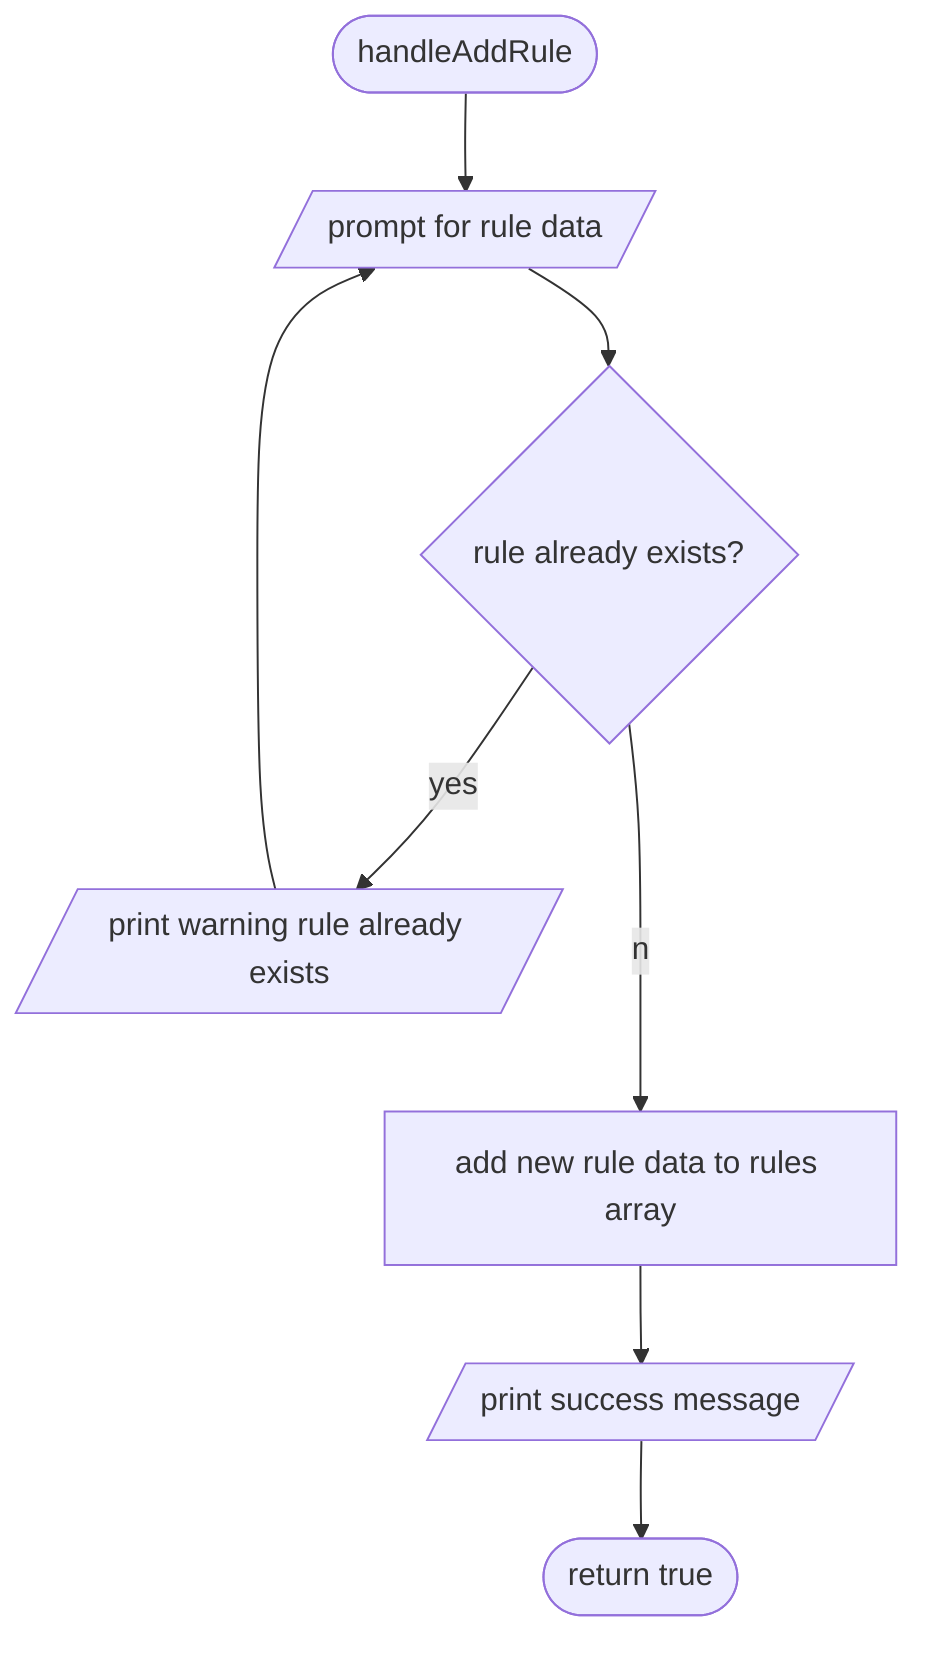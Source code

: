 flowchart TD
    %% @config(./config.json)
    handleAddRuleStart([handleAddRule])
    addRulePrompt[/prompt for rule data/]
    addRuleExists{rule already exists?}
    addRuleWarning[/print warning rule already exists/]
    addRuleAppend[add new rule data to rules array]
    addRuleSuccess[/print success message/]
    handleAddRuleEnd([return true])
    handleAddRuleStart-->addRulePrompt
    addRulePrompt-->addRuleExists
    addRuleExists--yes-->addRuleWarning
    addRuleWarning-->addRulePrompt
    addRuleExists--no-->addRuleAppend
    addRuleAppend-->addRuleSuccess
    addRuleSuccess-->handleAddRuleEnd